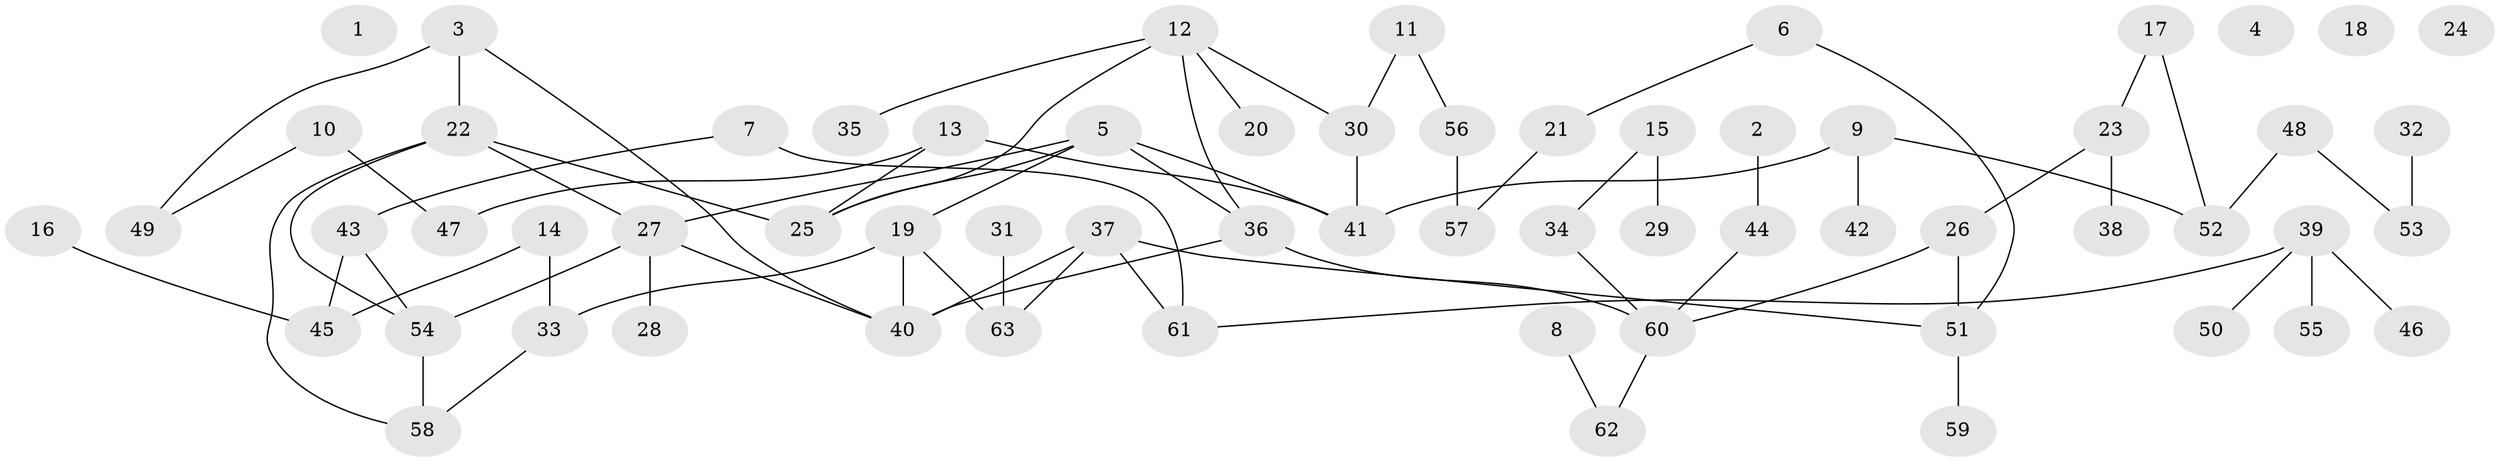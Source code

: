 // Generated by graph-tools (version 1.1) at 2025/25/03/09/25 03:25:21]
// undirected, 63 vertices, 75 edges
graph export_dot {
graph [start="1"]
  node [color=gray90,style=filled];
  1;
  2;
  3;
  4;
  5;
  6;
  7;
  8;
  9;
  10;
  11;
  12;
  13;
  14;
  15;
  16;
  17;
  18;
  19;
  20;
  21;
  22;
  23;
  24;
  25;
  26;
  27;
  28;
  29;
  30;
  31;
  32;
  33;
  34;
  35;
  36;
  37;
  38;
  39;
  40;
  41;
  42;
  43;
  44;
  45;
  46;
  47;
  48;
  49;
  50;
  51;
  52;
  53;
  54;
  55;
  56;
  57;
  58;
  59;
  60;
  61;
  62;
  63;
  2 -- 44;
  3 -- 22;
  3 -- 40;
  3 -- 49;
  5 -- 19;
  5 -- 25;
  5 -- 27;
  5 -- 36;
  5 -- 41;
  6 -- 21;
  6 -- 51;
  7 -- 43;
  7 -- 61;
  8 -- 62;
  9 -- 41;
  9 -- 42;
  9 -- 52;
  10 -- 47;
  10 -- 49;
  11 -- 30;
  11 -- 56;
  12 -- 20;
  12 -- 25;
  12 -- 30;
  12 -- 35;
  12 -- 36;
  13 -- 25;
  13 -- 41;
  13 -- 47;
  14 -- 33;
  14 -- 45;
  15 -- 29;
  15 -- 34;
  16 -- 45;
  17 -- 23;
  17 -- 52;
  19 -- 33;
  19 -- 40;
  19 -- 63;
  21 -- 57;
  22 -- 25;
  22 -- 27;
  22 -- 54;
  22 -- 58;
  23 -- 26;
  23 -- 38;
  26 -- 51;
  26 -- 60;
  27 -- 28;
  27 -- 40;
  27 -- 54;
  30 -- 41;
  31 -- 63;
  32 -- 53;
  33 -- 58;
  34 -- 60;
  36 -- 40;
  36 -- 60;
  37 -- 40;
  37 -- 51;
  37 -- 61;
  37 -- 63;
  39 -- 46;
  39 -- 50;
  39 -- 55;
  39 -- 61;
  43 -- 45;
  43 -- 54;
  44 -- 60;
  48 -- 52;
  48 -- 53;
  51 -- 59;
  54 -- 58;
  56 -- 57;
  60 -- 62;
}

